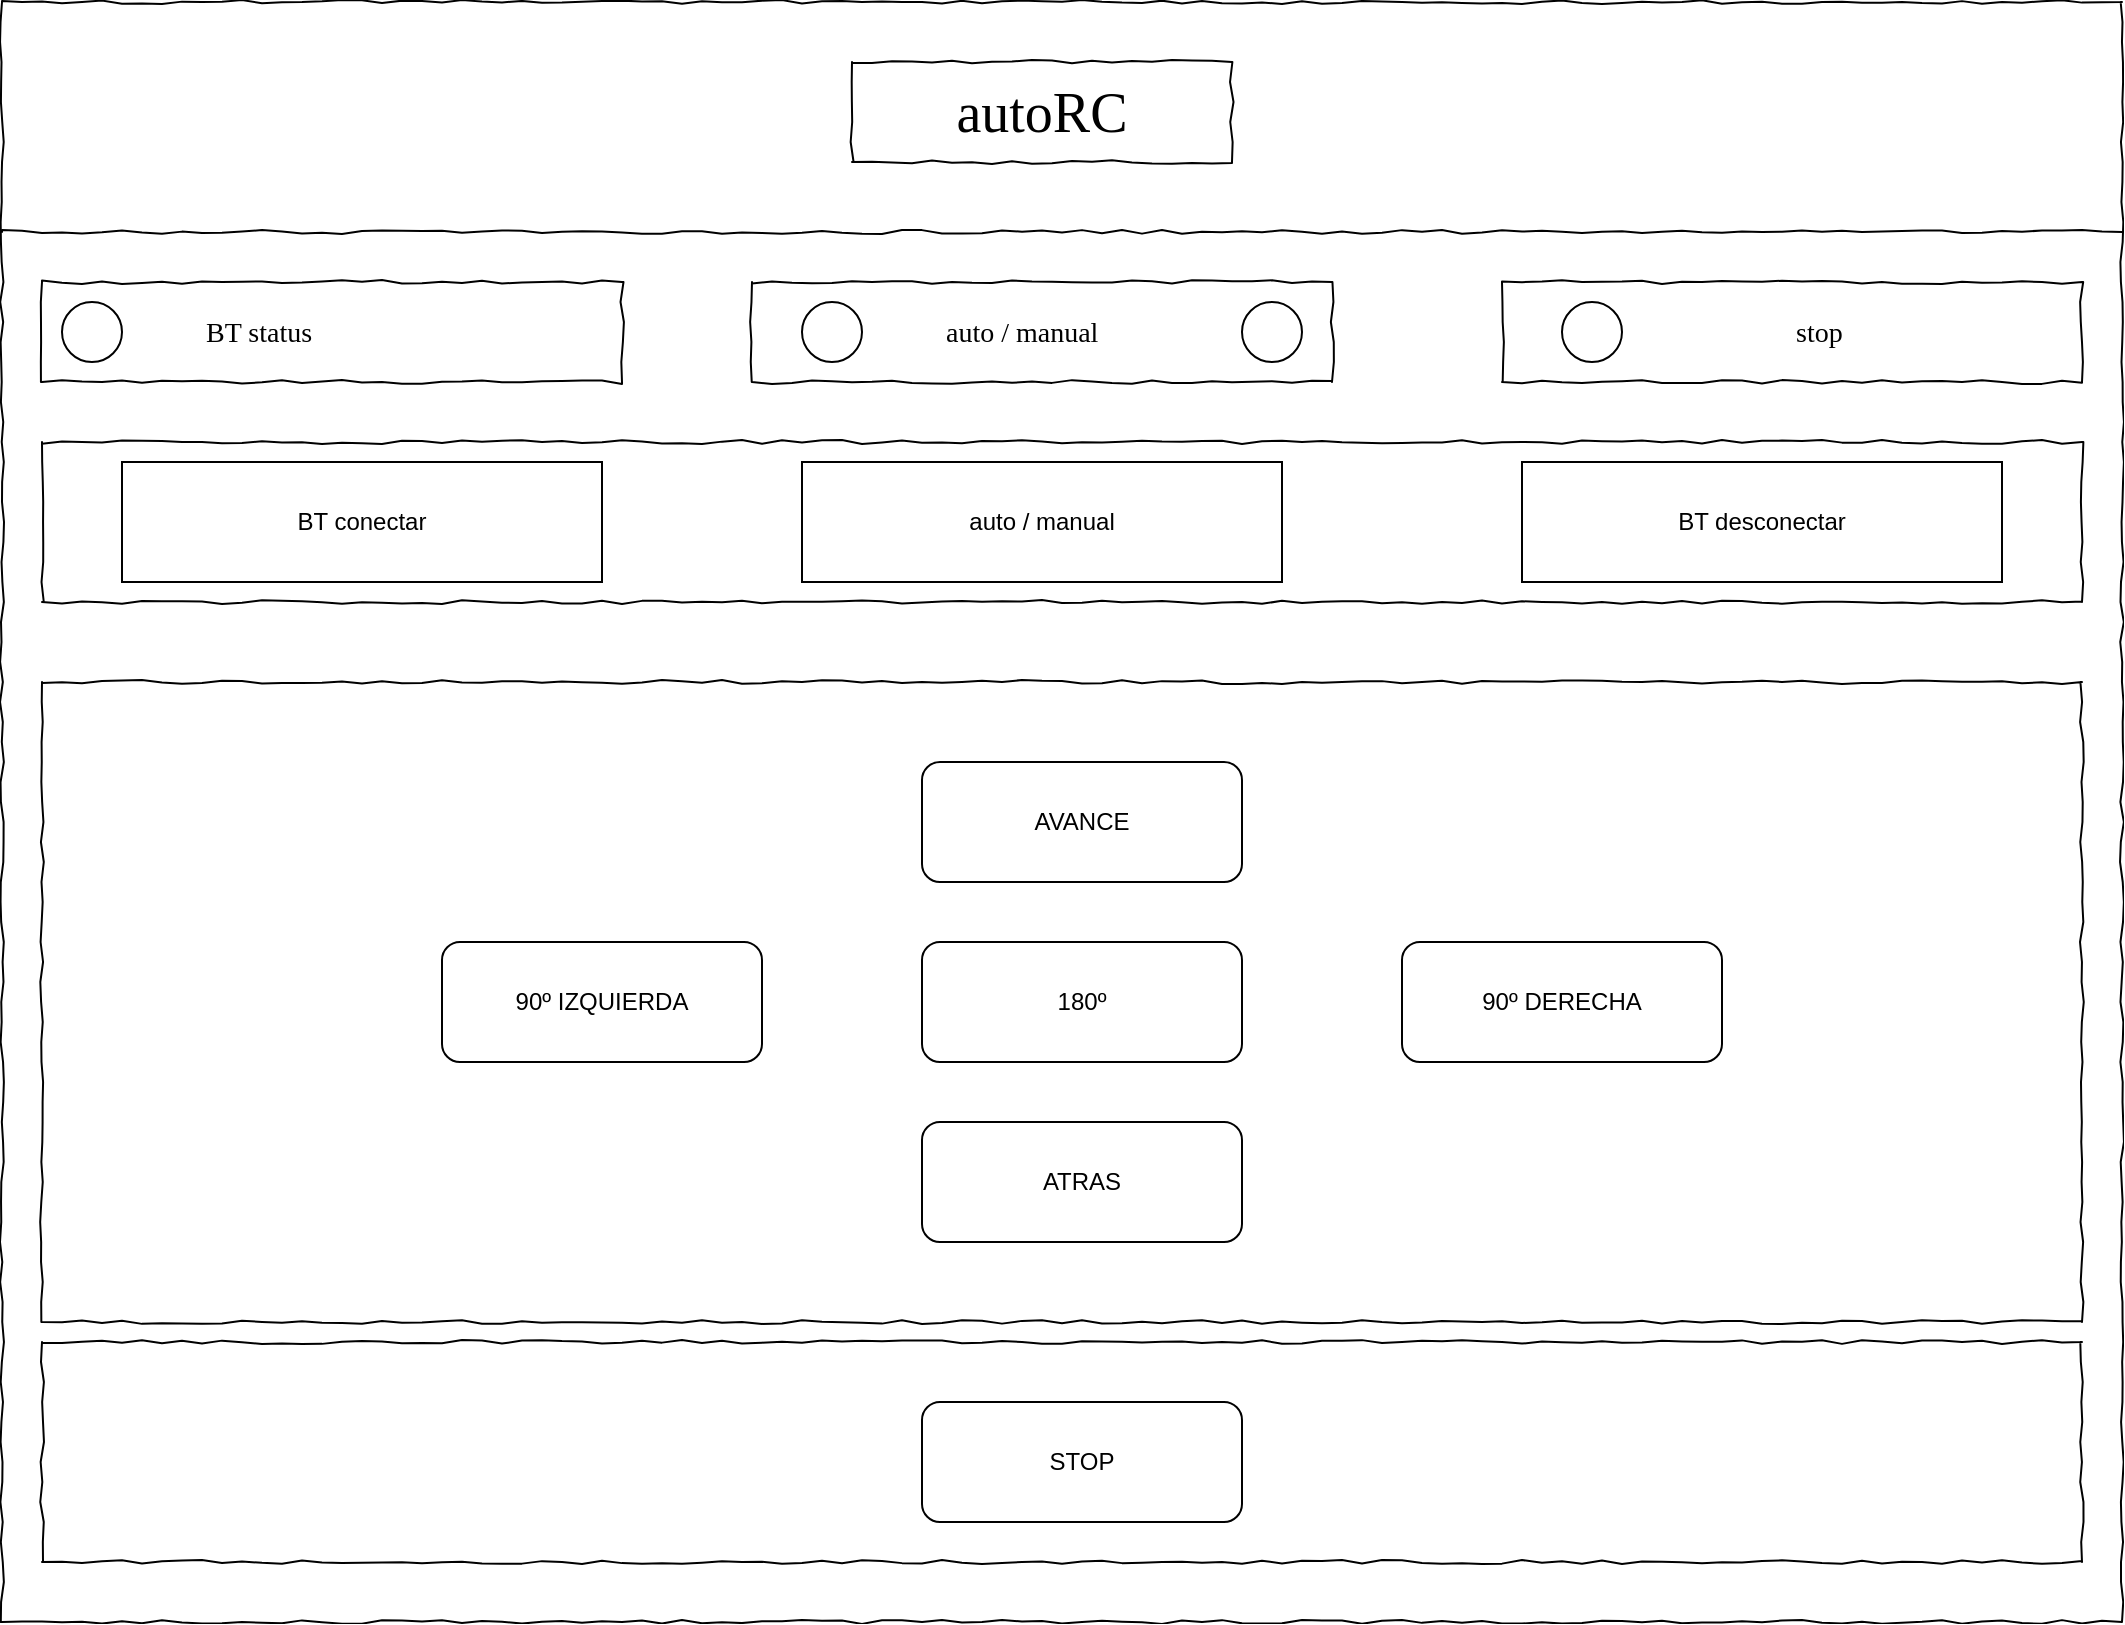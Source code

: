 <mxfile version="21.2.9" type="onedrive" pages="5">
  <diagram name="app MIT inventor" id="03018318-947c-dd8e-b7a3-06fadd420f32">
    <mxGraphModel dx="1195" dy="1287" grid="1" gridSize="10" guides="1" tooltips="1" connect="1" arrows="1" fold="1" page="1" pageScale="1" pageWidth="1100" pageHeight="850" background="#ffffff" math="0" shadow="0">
      <root>
        <mxCell id="0" />
        <mxCell id="1" parent="0" />
        <mxCell id="677b7b8949515195-1" value="" style="whiteSpace=wrap;html=1;rounded=0;shadow=0;labelBackgroundColor=none;strokeColor=#000000;strokeWidth=1;fillColor=none;fontFamily=Verdana;fontSize=12;fontColor=#000000;align=center;comic=1;" parent="1" vertex="1">
          <mxGeometry x="20" y="20" width="1060" height="810" as="geometry" />
        </mxCell>
        <mxCell id="677b7b8949515195-2" value="autoRC" style="whiteSpace=wrap;html=1;rounded=0;shadow=0;labelBackgroundColor=none;strokeWidth=1;fontFamily=Verdana;fontSize=28;align=center;comic=1;" parent="1" vertex="1">
          <mxGeometry x="445" y="50" width="190" height="50" as="geometry" />
        </mxCell>
        <mxCell id="677b7b8949515195-8" value="" style="whiteSpace=wrap;html=1;rounded=0;shadow=0;labelBackgroundColor=none;strokeWidth=1;fillColor=none;fontFamily=Verdana;fontSize=12;align=center;comic=1;" parent="1" vertex="1">
          <mxGeometry x="40" y="360" width="1020" height="320" as="geometry" />
        </mxCell>
        <mxCell id="677b7b8949515195-9" value="" style="line;strokeWidth=1;html=1;rounded=0;shadow=0;labelBackgroundColor=none;fillColor=none;fontFamily=Verdana;fontSize=14;fontColor=#000000;align=center;comic=1;" parent="1" vertex="1">
          <mxGeometry x="20" y="120" width="1060" height="30" as="geometry" />
        </mxCell>
        <mxCell id="677b7b8949515195-10" value="" style="whiteSpace=wrap;html=1;rounded=0;shadow=0;labelBackgroundColor=none;strokeWidth=1;fillColor=none;fontFamily=Verdana;fontSize=12;align=center;comic=1;" parent="1" vertex="1">
          <mxGeometry x="40" y="160" width="290" height="50" as="geometry" />
        </mxCell>
        <mxCell id="677b7b8949515195-11" value="BT status" style="text;html=1;points=[];align=left;verticalAlign=top;spacingTop=-4;fontSize=14;fontFamily=Verdana" parent="1" vertex="1">
          <mxGeometry x="120" y="175" width="60" height="20" as="geometry" />
        </mxCell>
        <mxCell id="677b7b8949515195-25" value="" style="whiteSpace=wrap;html=1;rounded=0;shadow=0;labelBackgroundColor=none;strokeWidth=1;fillColor=none;fontFamily=Verdana;fontSize=12;align=center;comic=1;" parent="1" vertex="1">
          <mxGeometry x="40" y="690" width="1020" height="110" as="geometry" />
        </mxCell>
        <mxCell id="677b7b8949515195-26" value="" style="whiteSpace=wrap;html=1;rounded=0;shadow=0;labelBackgroundColor=none;strokeWidth=1;fillColor=none;fontFamily=Verdana;fontSize=12;align=center;comic=1;" parent="1" vertex="1">
          <mxGeometry x="40" y="240" width="1020" height="80" as="geometry" />
        </mxCell>
        <mxCell id="nONuLgNguR3UyWoZqgMb-1" value="" style="ellipse;whiteSpace=wrap;html=1;" parent="1" vertex="1">
          <mxGeometry x="50" y="170" width="30" height="30" as="geometry" />
        </mxCell>
        <mxCell id="nONuLgNguR3UyWoZqgMb-4" value="" style="whiteSpace=wrap;html=1;rounded=0;shadow=0;labelBackgroundColor=none;strokeWidth=1;fillColor=none;fontFamily=Verdana;fontSize=12;align=center;comic=1;" parent="1" vertex="1">
          <mxGeometry x="395" y="160" width="290" height="50" as="geometry" />
        </mxCell>
        <mxCell id="nONuLgNguR3UyWoZqgMb-5" value="" style="whiteSpace=wrap;html=1;rounded=0;shadow=0;labelBackgroundColor=none;strokeWidth=1;fillColor=none;fontFamily=Verdana;fontSize=12;align=center;comic=1;" parent="1" vertex="1">
          <mxGeometry x="770" y="160" width="290" height="50" as="geometry" />
        </mxCell>
        <mxCell id="nONuLgNguR3UyWoZqgMb-8" value="" style="ellipse;whiteSpace=wrap;html=1;" parent="1" vertex="1">
          <mxGeometry x="420" y="170" width="30" height="30" as="geometry" />
        </mxCell>
        <mxCell id="nONuLgNguR3UyWoZqgMb-9" value="auto / manual" style="text;html=1;points=[];align=left;verticalAlign=top;spacingTop=-4;fontSize=14;fontFamily=Verdana" parent="1" vertex="1">
          <mxGeometry x="490" y="175" width="60" height="20" as="geometry" />
        </mxCell>
        <mxCell id="nONuLgNguR3UyWoZqgMb-10" value="" style="ellipse;whiteSpace=wrap;html=1;" parent="1" vertex="1">
          <mxGeometry x="800" y="170" width="30" height="30" as="geometry" />
        </mxCell>
        <mxCell id="nONuLgNguR3UyWoZqgMb-11" value="stop" style="text;html=1;points=[];align=left;verticalAlign=top;spacingTop=-4;fontSize=14;fontFamily=Verdana" parent="1" vertex="1">
          <mxGeometry x="915" y="175" width="60" height="20" as="geometry" />
        </mxCell>
        <mxCell id="nONuLgNguR3UyWoZqgMb-13" value="" style="ellipse;whiteSpace=wrap;html=1;" parent="1" vertex="1">
          <mxGeometry x="640" y="170" width="30" height="30" as="geometry" />
        </mxCell>
        <mxCell id="nONuLgNguR3UyWoZqgMb-14" value="BT conectar" style="rounded=0;whiteSpace=wrap;html=1;" parent="1" vertex="1">
          <mxGeometry x="80" y="250" width="240" height="60" as="geometry" />
        </mxCell>
        <mxCell id="nONuLgNguR3UyWoZqgMb-15" value="BT desconectar" style="rounded=0;whiteSpace=wrap;html=1;" parent="1" vertex="1">
          <mxGeometry x="780" y="250" width="240" height="60" as="geometry" />
        </mxCell>
        <mxCell id="nONuLgNguR3UyWoZqgMb-16" value="auto / manual" style="rounded=0;whiteSpace=wrap;html=1;" parent="1" vertex="1">
          <mxGeometry x="420" y="250" width="240" height="60" as="geometry" />
        </mxCell>
        <mxCell id="nONuLgNguR3UyWoZqgMb-17" value="ATRAS" style="rounded=1;whiteSpace=wrap;html=1;" parent="1" vertex="1">
          <mxGeometry x="480" y="580" width="160" height="60" as="geometry" />
        </mxCell>
        <mxCell id="nONuLgNguR3UyWoZqgMb-18" value="180º" style="rounded=1;whiteSpace=wrap;html=1;" parent="1" vertex="1">
          <mxGeometry x="480" y="490" width="160" height="60" as="geometry" />
        </mxCell>
        <mxCell id="nONuLgNguR3UyWoZqgMb-19" value="AVANCE" style="rounded=1;whiteSpace=wrap;html=1;" parent="1" vertex="1">
          <mxGeometry x="480" y="400" width="160" height="60" as="geometry" />
        </mxCell>
        <mxCell id="nONuLgNguR3UyWoZqgMb-20" value="90º DERECHA" style="rounded=1;whiteSpace=wrap;html=1;" parent="1" vertex="1">
          <mxGeometry x="720" y="490" width="160" height="60" as="geometry" />
        </mxCell>
        <mxCell id="nONuLgNguR3UyWoZqgMb-21" value="90º IZQUIERDA" style="rounded=1;whiteSpace=wrap;html=1;" parent="1" vertex="1">
          <mxGeometry x="240" y="490" width="160" height="60" as="geometry" />
        </mxCell>
        <mxCell id="nONuLgNguR3UyWoZqgMb-22" value="STOP" style="rounded=1;whiteSpace=wrap;html=1;" parent="1" vertex="1">
          <mxGeometry x="480" y="720" width="160" height="60" as="geometry" />
        </mxCell>
      </root>
    </mxGraphModel>
  </diagram>
  <diagram id="o2fhgQZXrvdLDz5ldES9" name="BT comandos">
    <mxGraphModel grid="1" page="1" gridSize="10" guides="1" tooltips="1" connect="1" arrows="1" fold="1" pageScale="1" pageWidth="827" pageHeight="1169" math="0" shadow="0">
      <root>
        <mxCell id="0" />
        <mxCell id="1" parent="0" />
        <mxCell id="GHd-rV-q-DSfv6zFYgg--1" value="Comandos serial via BT" style="swimlane;childLayout=stackLayout;resizeParent=1;resizeParentMax=0;horizontal=1;startSize=20;horizontalStack=0;" vertex="1" parent="1">
          <mxGeometry x="20" y="20" width="790" height="980" as="geometry" />
        </mxCell>
        <mxCell id="GHd-rV-q-DSfv6zFYgg--2" value="manual" style="swimlane;startSize=20;horizontal=0;" vertex="1" parent="GHd-rV-q-DSfv6zFYgg--1">
          <mxGeometry y="20" width="790" height="120" as="geometry" />
        </mxCell>
        <mxCell id="GHd-rV-q-DSfv6zFYgg--5" value="&#39;m&#39;&lt;br&gt;" style="html=1;whiteSpace=wrap;aspect=fixed;shape=isoRectangle;" vertex="1" parent="GHd-rV-q-DSfv6zFYgg--2">
          <mxGeometry x="40" y="15" width="150" height="90" as="geometry" />
        </mxCell>
        <mxCell id="GHd-rV-q-DSfv6zFYgg--31" value="stop()" style="rounded=1;whiteSpace=wrap;html=1;" vertex="1" parent="GHd-rV-q-DSfv6zFYgg--2">
          <mxGeometry x="220" y="10" width="200" height="30" as="geometry" />
        </mxCell>
        <mxCell id="GHd-rV-q-DSfv6zFYgg--32" value="modoManual()" style="rounded=1;whiteSpace=wrap;html=1;" vertex="1" parent="GHd-rV-q-DSfv6zFYgg--2">
          <mxGeometry x="220" y="45" width="200" height="35" as="geometry" />
        </mxCell>
        <mxCell id="GHd-rV-q-DSfv6zFYgg--3" value="auto" style="swimlane;startSize=20;horizontal=0;" vertex="1" parent="GHd-rV-q-DSfv6zFYgg--1">
          <mxGeometry y="140" width="790" height="120" as="geometry" />
        </mxCell>
        <mxCell id="GHd-rV-q-DSfv6zFYgg--6" value="&#39;a&#39;" style="html=1;whiteSpace=wrap;aspect=fixed;shape=isoRectangle;" vertex="1" parent="GHd-rV-q-DSfv6zFYgg--3">
          <mxGeometry x="40" y="15" width="150" height="90" as="geometry" />
        </mxCell>
        <mxCell id="7Qb3g_5TY0O9Xioq_Lvx-1" value="modoAutomatico()" style="rounded=1;whiteSpace=wrap;html=1;" vertex="1" parent="GHd-rV-q-DSfv6zFYgg--3">
          <mxGeometry x="220" y="15" width="200" height="35" as="geometry" />
        </mxCell>
        <mxCell id="GHd-rV-q-DSfv6zFYgg--4" value="stop" style="swimlane;startSize=20;horizontal=0;" vertex="1" parent="GHd-rV-q-DSfv6zFYgg--1">
          <mxGeometry y="260" width="790" height="120" as="geometry" />
        </mxCell>
        <mxCell id="GHd-rV-q-DSfv6zFYgg--7" value="&#39;s&#39;" style="html=1;whiteSpace=wrap;aspect=fixed;shape=isoRectangle;" vertex="1" parent="GHd-rV-q-DSfv6zFYgg--4">
          <mxGeometry x="40" y="15" width="150" height="90" as="geometry" />
        </mxCell>
        <mxCell id="ZnrDJZgfZLzOx_ismf1E-1" value="stop()" style="rounded=1;whiteSpace=wrap;html=1;" vertex="1" parent="GHd-rV-q-DSfv6zFYgg--4">
          <mxGeometry x="220" y="15" width="200" height="30" as="geometry" />
        </mxCell>
        <mxCell id="GHd-rV-q-DSfv6zFYgg--8" value="avance" style="swimlane;startSize=20;horizontal=0;" vertex="1" parent="GHd-rV-q-DSfv6zFYgg--1">
          <mxGeometry y="380" width="790" height="120" as="geometry" />
        </mxCell>
        <mxCell id="GHd-rV-q-DSfv6zFYgg--9" value="&#39;f&#39;" style="html=1;whiteSpace=wrap;aspect=fixed;shape=isoRectangle;" vertex="1" parent="GHd-rV-q-DSfv6zFYgg--8">
          <mxGeometry x="40" y="15" width="150" height="90" as="geometry" />
        </mxCell>
        <mxCell id="GHd-rV-q-DSfv6zFYgg--10" value="atras" style="swimlane;startSize=20;horizontal=0;" vertex="1" parent="GHd-rV-q-DSfv6zFYgg--1">
          <mxGeometry y="500" width="790" height="120" as="geometry" />
        </mxCell>
        <mxCell id="GHd-rV-q-DSfv6zFYgg--11" value="&#39;r&#39;" style="html=1;whiteSpace=wrap;aspect=fixed;shape=isoRectangle;" vertex="1" parent="GHd-rV-q-DSfv6zFYgg--10">
          <mxGeometry x="40" y="15" width="150" height="90" as="geometry" />
        </mxCell>
        <mxCell id="GHd-rV-q-DSfv6zFYgg--23" value="90º derecha" style="swimlane;startSize=20;horizontal=0;" vertex="1" parent="GHd-rV-q-DSfv6zFYgg--1">
          <mxGeometry y="620" width="790" height="120" as="geometry" />
        </mxCell>
        <mxCell id="GHd-rV-q-DSfv6zFYgg--24" value="&#39;d&#39;&lt;br&gt;" style="html=1;whiteSpace=wrap;aspect=fixed;shape=isoRectangle;" vertex="1" parent="GHd-rV-q-DSfv6zFYgg--23">
          <mxGeometry x="40" y="15" width="150" height="90" as="geometry" />
        </mxCell>
        <mxCell id="GHd-rV-q-DSfv6zFYgg--25" value="90º izquierda" style="swimlane;startSize=20;horizontal=0;" vertex="1" parent="GHd-rV-q-DSfv6zFYgg--1">
          <mxGeometry y="740" width="790" height="120" as="geometry" />
        </mxCell>
        <mxCell id="GHd-rV-q-DSfv6zFYgg--26" value="&#39;z&#39;" style="html=1;whiteSpace=wrap;aspect=fixed;shape=isoRectangle;" vertex="1" parent="GHd-rV-q-DSfv6zFYgg--25">
          <mxGeometry x="40" y="15" width="150" height="90" as="geometry" />
        </mxCell>
        <mxCell id="GHd-rV-q-DSfv6zFYgg--27" value="180º giro" style="swimlane;startSize=20;horizontal=0;" vertex="1" parent="GHd-rV-q-DSfv6zFYgg--1">
          <mxGeometry y="860" width="790" height="120" as="geometry" />
        </mxCell>
        <mxCell id="GHd-rV-q-DSfv6zFYgg--28" value="&#39;e&#39;" style="html=1;whiteSpace=wrap;aspect=fixed;shape=isoRectangle;" vertex="1" parent="GHd-rV-q-DSfv6zFYgg--27">
          <mxGeometry x="40" y="15" width="150" height="90" as="geometry" />
        </mxCell>
      </root>
    </mxGraphModel>
  </diagram>
  <diagram id="eYVh8A2XkbuG9V8aN6l5" name="funcionesBT">
    <mxGraphModel dx="939" dy="1011" grid="1" gridSize="10" guides="1" tooltips="1" connect="1" arrows="1" fold="1" page="1" pageScale="1" pageWidth="1169" pageHeight="1654" math="0" shadow="0">
      <root>
        <mxCell id="0" />
        <mxCell id="1" parent="0" />
        <mxCell id="5b3eeDE0Dv12BvTvZmoU-1" value="&lt;p style=&quot;margin:0px;margin-top:4px;text-align:center;text-decoration:underline;&quot;&gt;&lt;b&gt;interBT: btnAutoManual()&lt;/b&gt;&lt;/p&gt;&lt;hr&gt;&lt;p style=&quot;margin:0px;margin-left:8px;&quot;&gt;si&amp;nbsp; &amp;nbsp;modo() == manual&lt;/p&gt;&lt;p style=&quot;margin:0px;margin-left:8px;&quot;&gt;&lt;span style=&quot;&quot;&gt;	&lt;/span&gt;//manual&lt;br&gt;&lt;/p&gt;&lt;p style=&quot;margin:0px;margin-left:8px;&quot;&gt;&lt;span style=&quot;&quot;&gt;	&lt;/span&gt;appBT.ledManualActiva()&lt;br&gt;&lt;/p&gt;&lt;p style=&quot;margin:0px;margin-left:8px;&quot;&gt;&lt;span style=&quot;&quot;&gt;	&lt;/span&gt;appBT.ledAutoDesactiva()&lt;br&gt;&lt;/p&gt;&lt;p style=&quot;margin:0px;margin-left:8px;&quot;&gt;&lt;span style=&quot;&quot;&gt;	&lt;/span&gt;motores.paro()&lt;br&gt;&lt;/p&gt;&lt;p style=&quot;margin:0px;margin-left:8px;&quot;&gt;&lt;span style=&quot;&quot;&gt;	&lt;/span&gt;habilitar botones de dirección: avante/atras/derecha/izquierda/giro&lt;br&gt;&lt;/p&gt;&lt;p style=&quot;margin:0px;margin-left:8px;&quot;&gt;sino&lt;/p&gt;&lt;p style=&quot;margin:0px;margin-left:8px;&quot;&gt;&lt;span style=&quot;&quot;&gt;	&lt;/span&gt;//automatico&lt;br&gt;&lt;/p&gt;&lt;p style=&quot;margin:0px;margin-left:8px;&quot;&gt;&lt;span style=&quot;&quot;&gt;	&lt;/span&gt;appBT.ledManualDesactiva()&lt;br&gt;&lt;/p&gt;&lt;p style=&quot;margin:0px;margin-left:8px;&quot;&gt;&lt;span style=&quot;&quot;&gt;	&lt;/span&gt;appBT.ledAutoActiva()&lt;br&gt;&lt;/p&gt;&lt;p style=&quot;margin:0px;margin-left:8px;&quot;&gt;&lt;span style=&quot;&quot;&gt;	&lt;/span&gt;motores.paro()&lt;br&gt;&lt;/p&gt;&lt;p style=&quot;margin:0px;margin-left:8px;&quot;&gt;deshabilitar botones de dirección: avante/atras/derecha/izquierda/giro&lt;br&gt;&lt;/p&gt;" style="verticalAlign=top;align=left;overflow=fill;fontSize=12;fontFamily=Helvetica;html=1;" parent="1" vertex="1">
          <mxGeometry x="40" y="200" width="520" height="280" as="geometry" />
        </mxCell>
        <mxCell id="un5xPsIvp-NxulF0LTs7-1" value="&lt;p style=&quot;margin:0px;margin-top:4px;text-align:center;text-decoration:underline;&quot;&gt;&lt;b&gt;interBT: btnConectar()&lt;/b&gt;&lt;/p&gt;&lt;hr&gt;&lt;p style=&quot;margin:0px;margin-left:8px;&quot;&gt;conectar bluetooth&lt;br&gt;si BT link&amp;nbsp; &amp;nbsp;entonces&amp;nbsp; &amp;nbsp; appBT.ledBTActiva()&lt;/p&gt;" style="verticalAlign=top;align=left;overflow=fill;fontSize=12;fontFamily=Helvetica;html=1;" parent="1" vertex="1">
          <mxGeometry x="40" y="40" width="350" height="120" as="geometry" />
        </mxCell>
        <mxCell id="un5xPsIvp-NxulF0LTs7-2" value="&lt;p style=&quot;margin:0px;margin-top:4px;text-align:center;text-decoration:underline;&quot;&gt;&lt;b&gt;interBT: btnDesconectar()&lt;/b&gt;&lt;/p&gt;&lt;hr&gt;&lt;p style=&quot;margin:0px;margin-left:8px;&quot;&gt;desconectar bluetooth&lt;br&gt;si BT unlink&amp;nbsp; &amp;nbsp;entonces&amp;nbsp; &amp;nbsp; appBT.ledBTD&lt;span style=&quot;background-color: initial;&quot;&gt;esactiva()&lt;/span&gt;&lt;/p&gt;&lt;p style=&quot;margin:0px;margin-left:8px;&quot;&gt;&lt;br&gt;&lt;/p&gt;" style="verticalAlign=top;align=left;overflow=fill;fontSize=12;fontFamily=Helvetica;html=1;" parent="1" vertex="1">
          <mxGeometry x="40" y="520" width="350" height="120" as="geometry" />
        </mxCell>
        <mxCell id="iHXb3EhCGXpbu2rj7kg8-1" value="&lt;p style=&quot;margin:0px;margin-top:4px;text-align:center;text-decoration:underline;&quot;&gt;&lt;b&gt;interBT: btnStop()&lt;/b&gt;&lt;/p&gt;&lt;hr&gt;&lt;p style=&quot;margin:0px;margin-left:8px;&quot;&gt;&lt;span style=&quot;text-align: center;&quot;&gt;appBT.ledStopActiva()&lt;/span&gt;&lt;/p&gt;&lt;p style=&quot;margin:0px;margin-left:8px;&quot;&gt;&lt;span style=&quot;text-align: center;&quot;&gt;motores.paro()&lt;/span&gt;&lt;/p&gt;&lt;p style=&quot;margin:0px;margin-left:8px;&quot;&gt;&lt;br&gt;&lt;/p&gt;" style="verticalAlign=top;align=left;overflow=fill;fontSize=12;fontFamily=Helvetica;html=1;" parent="1" vertex="1">
          <mxGeometry x="640" y="40" width="350" height="120" as="geometry" />
        </mxCell>
        <mxCell id="iHXb3EhCGXpbu2rj7kg8-2" value="&lt;p style=&quot;margin:0px;margin-top:4px;text-align:center;text-decoration:underline;&quot;&gt;&lt;b&gt;interBT: btnAvance()&lt;/b&gt;&lt;/p&gt;&lt;hr&gt;&lt;p style=&quot;margin: 0px 0px 0px 8px;&quot;&gt;&lt;span style=&quot;text-align: center;&quot;&gt;appBT.ledStopDesactiva()&lt;/span&gt;&lt;/p&gt;&lt;p style=&quot;margin: 0px 0px 0px 8px;&quot;&gt;&lt;span style=&quot;text-align: center;&quot;&gt;motores.izqdaAvante()&lt;/span&gt;&lt;/p&gt;&lt;p style=&quot;margin: 0px 0px 0px 8px;&quot;&gt;&lt;span style=&quot;text-align: center;&quot;&gt;motores.drchaAvante()&lt;/span&gt;&lt;/p&gt;&lt;p style=&quot;margin:0px;margin-left:8px;&quot;&gt;&lt;br&gt;&lt;/p&gt;" style="verticalAlign=top;align=left;overflow=fill;fontSize=12;fontFamily=Helvetica;html=1;" parent="1" vertex="1">
          <mxGeometry x="640" y="200" width="350" height="120" as="geometry" />
        </mxCell>
        <mxCell id="iHXb3EhCGXpbu2rj7kg8-3" value="&lt;p style=&quot;margin:0px;margin-top:4px;text-align:center;text-decoration:underline;&quot;&gt;&lt;b&gt;interBT: btnAtras()&lt;/b&gt;&lt;/p&gt;&lt;hr&gt;&lt;p style=&quot;margin: 0px 0px 0px 8px;&quot;&gt;&lt;span style=&quot;text-align: center;&quot;&gt;appBT.ledStopDesactiva()&lt;/span&gt;&lt;/p&gt;&lt;p style=&quot;margin: 0px 0px 0px 8px;&quot;&gt;&lt;span style=&quot;text-align: center;&quot;&gt;motores.izqdaAtras()&lt;/span&gt;&lt;/p&gt;&lt;p style=&quot;margin: 0px 0px 0px 8px;&quot;&gt;&lt;span style=&quot;text-align: center;&quot;&gt;motores.drchaAtras()&lt;/span&gt;&lt;/p&gt;" style="verticalAlign=top;align=left;overflow=fill;fontSize=12;fontFamily=Helvetica;html=1;" parent="1" vertex="1">
          <mxGeometry x="640" y="360" width="350" height="120" as="geometry" />
        </mxCell>
        <mxCell id="iHXb3EhCGXpbu2rj7kg8-4" value="&lt;p style=&quot;margin:0px;margin-top:4px;text-align:center;text-decoration:underline;&quot;&gt;&lt;b&gt;interBT: btnDerecha()&lt;/b&gt;&lt;/p&gt;&lt;hr&gt;&lt;p style=&quot;margin: 0px 0px 0px 8px;&quot;&gt;&lt;span style=&quot;text-align: center;&quot;&gt;appBT.ledStopDesactiva()&lt;/span&gt;&lt;/p&gt;&lt;p style=&quot;margin: 0px 0px 0px 8px;&quot;&gt;&lt;span style=&quot;text-align: center; background-color: initial;&quot;&gt;motores.drchaGiro()&lt;/span&gt;&lt;br&gt;&lt;/p&gt;&lt;p style=&quot;margin:0px;margin-left:8px;&quot;&gt;&lt;br&gt;&lt;/p&gt;" style="verticalAlign=top;align=left;overflow=fill;fontSize=12;fontFamily=Helvetica;html=1;" parent="1" vertex="1">
          <mxGeometry x="640" y="520" width="350" height="120" as="geometry" />
        </mxCell>
        <mxCell id="iHXb3EhCGXpbu2rj7kg8-5" value="&lt;p style=&quot;margin:0px;margin-top:4px;text-align:center;text-decoration:underline;&quot;&gt;&lt;b&gt;interBT: btnIzquierda()&lt;/b&gt;&lt;/p&gt;&lt;hr&gt;&lt;p style=&quot;margin: 0px 0px 0px 8px;&quot;&gt;&lt;span style=&quot;text-align: center;&quot;&gt;appBT.ledStopDesactiva()&lt;/span&gt;&lt;/p&gt;&lt;p style=&quot;margin: 0px 0px 0px 8px;&quot;&gt;&lt;span style=&quot;text-align: center;&quot;&gt;motores.izqdaGiro&lt;/span&gt;&lt;span style=&quot;text-align: center; background-color: initial;&quot;&gt;()&lt;/span&gt;&lt;/p&gt;&lt;p style=&quot;margin:0px;margin-left:8px;&quot;&gt;&lt;br&gt;&lt;/p&gt;" style="verticalAlign=top;align=left;overflow=fill;fontSize=12;fontFamily=Helvetica;html=1;" parent="1" vertex="1">
          <mxGeometry x="640" y="680" width="350" height="120" as="geometry" />
        </mxCell>
        <mxCell id="iHXb3EhCGXpbu2rj7kg8-6" value="&lt;p style=&quot;margin:0px;margin-top:4px;text-align:center;text-decoration:underline;&quot;&gt;&lt;b&gt;interBT: btnGiro()&lt;/b&gt;&lt;/p&gt;&lt;hr&gt;&lt;p style=&quot;margin: 0px 0px 0px 8px;&quot;&gt;&lt;span style=&quot;text-align: center;&quot;&gt;appBT.ledStopDesactiva()&lt;/span&gt;&lt;/p&gt;&lt;p style=&quot;margin: 0px 0px 0px 8px;&quot;&gt;&lt;span style=&quot;text-align: center;&quot;&gt;motores.Giro180&lt;/span&gt;&lt;span style=&quot;text-align: center; background-color: initial;&quot;&gt;()&lt;/span&gt;&lt;/p&gt;&lt;p style=&quot;margin:0px;margin-left:8px;&quot;&gt;&lt;br&gt;&lt;/p&gt;" style="verticalAlign=top;align=left;overflow=fill;fontSize=12;fontFamily=Helvetica;html=1;" parent="1" vertex="1">
          <mxGeometry x="640" y="840" width="350" height="120" as="geometry" />
        </mxCell>
      </root>
    </mxGraphModel>
  </diagram>
  <diagram id="-nm5sUQkgCFffPZrMbIn" name="datos">
    <mxGraphModel grid="1" page="1" gridSize="10" guides="1" tooltips="1" connect="1" arrows="1" fold="1" pageScale="1" pageWidth="1169" pageHeight="1654" math="0" shadow="0">
      <root>
        <mxCell id="0" />
        <mxCell id="1" parent="0" />
        <mxCell id="K3E-DG9L4bjzytj_CUjj-1" value="&lt;p style=&quot;margin:0px;margin-top:4px;text-align:center;&quot;&gt;&lt;i&gt;&amp;lt;&amp;lt;Interface&amp;gt;&amp;gt;&lt;/i&gt;&lt;br&gt;&lt;b&gt;appBT&lt;/b&gt;&lt;/p&gt;&lt;hr size=&quot;1&quot;&gt;&lt;p style=&quot;margin:0px;margin-left:4px;&quot;&gt;+ ledStop: bool&lt;/p&gt;&lt;p style=&quot;margin:0px;margin-left:4px;&quot;&gt;+ ledModo: bool - 0=manual,&amp;nbsp; 1=automatico&lt;/p&gt;&lt;p style=&quot;margin:0px;margin-left:4px;&quot;&gt;+ ledBT: bool&lt;/p&gt;&lt;p style=&quot;margin:0px;margin-left:4px;&quot;&gt;+ comando: char&lt;/p&gt;&lt;hr size=&quot;1&quot;&gt;&lt;p style=&quot;margin:0px;margin-left:4px;&quot;&gt;&lt;span style=&quot;background-color: initial;&quot;&gt;//Funciones sobre leds de estado&lt;/span&gt;&lt;br&gt;&lt;/p&gt;&lt;p style=&quot;margin:0px;margin-left:4px;&quot;&gt;ledStopActiva()&lt;span style=&quot;&quot;&gt;	&lt;span style=&quot;&quot;&gt;	&lt;/span&gt;&lt;span style=&quot;&quot;&gt;	&lt;/span&gt;&lt;/span&gt;- enciende ledStop&lt;br&gt;ledStopDesactiva()&lt;span style=&quot;&quot;&gt;	&lt;/span&gt;&lt;span style=&quot;&quot;&gt;	&lt;/span&gt;- apaga ledStop&lt;/p&gt;&lt;p style=&quot;margin:0px;margin-left:4px;&quot;&gt;&lt;br&gt;&lt;/p&gt;&lt;p style=&quot;margin:0px;margin-left:4px;&quot;&gt;ledManualActiva()&lt;span style=&quot;&quot;&gt;	&lt;/span&gt;&lt;span style=&quot;&quot;&gt;	&lt;/span&gt;- enciende ledManual&lt;/p&gt;&lt;p style=&quot;margin:0px;margin-left:4px;&quot;&gt;ledManualDesactiva()&lt;span style=&quot;&quot;&gt;	&lt;/span&gt;- apaga ledManual&lt;/p&gt;&lt;p style=&quot;margin:0px;margin-left:4px;&quot;&gt;&lt;br&gt;&lt;/p&gt;&lt;p style=&quot;margin:0px;margin-left:4px;&quot;&gt;ledAutoActiva()&lt;span style=&quot;&quot;&gt;	&lt;/span&gt;&lt;span style=&quot;&quot;&gt;	&lt;/span&gt;- enciende ledAuto&lt;/p&gt;&lt;p style=&quot;margin:0px;margin-left:4px;&quot;&gt;ledAutoDesactiva()&lt;span style=&quot;&quot;&gt;	&lt;/span&gt;&lt;span style=&quot;&quot;&gt;	&lt;/span&gt;- apaga ledAuto&lt;/p&gt;&lt;p style=&quot;margin:0px;margin-left:4px;&quot;&gt;&lt;br&gt;&lt;/p&gt;&lt;p style=&quot;margin: 0px 0px 0px 4px;&quot;&gt;ledBTActiva()&lt;span style=&quot;&quot;&gt;	&lt;/span&gt;&lt;span style=&quot;&quot;&gt;	&lt;/span&gt;- enciende ledAuto&lt;/p&gt;&lt;p style=&quot;margin: 0px 0px 0px 4px;&quot;&gt;ledBTDesactiva()&lt;span style=&quot;&quot;&gt;	&lt;/span&gt;&lt;span style=&quot;&quot;&gt;	&lt;/span&gt;- apaga ledAuto&lt;/p&gt;&lt;p style=&quot;margin: 0px 0px 0px 4px;&quot;&gt;&lt;br&gt;&lt;/p&gt;&lt;p style=&quot;margin: 0px 0px 0px 4px;&quot;&gt;//Funciones sobre modo auto/manual&lt;/p&gt;&lt;p style=&quot;margin: 0px 0px 0px 4px;&quot;&gt;modoManual() - modo manual + led en manual&lt;/p&gt;&lt;p style=&quot;margin: 0px 0px 0px 4px;&quot;&gt;modoAutomatico() - modo automatico + led en automatico&lt;/p&gt;&lt;p style=&quot;margin: 0px 0px 0px 4px;&quot;&gt;modo() - devuelve el modo actual&lt;/p&gt;&lt;p style=&quot;margin: 0px 0px 0px 4px;&quot;&gt;&lt;br&gt;&lt;/p&gt;&lt;p style=&quot;margin: 0px 0px 0px 4px;&quot;&gt;//Funciones relativos a botones pulsados&lt;/p&gt;&lt;p style=&quot;margin: 0px 0px 0px 4px;&quot;&gt;btnAvance()&lt;/p&gt;&lt;p style=&quot;margin: 0px 0px 0px 4px;&quot;&gt;btnAtras()&lt;/p&gt;&lt;p style=&quot;margin: 0px 0px 0px 4px;&quot;&gt;btnIzquierda()&lt;/p&gt;&lt;p style=&quot;margin: 0px 0px 0px 4px;&quot;&gt;btnDerecha()&lt;/p&gt;&lt;p style=&quot;margin: 0px 0px 0px 4px;&quot;&gt;btnGiro()&lt;/p&gt;&lt;p style=&quot;margin: 0px 0px 0px 4px;&quot;&gt;btnStop()&lt;/p&gt;&lt;p style=&quot;margin: 0px 0px 0px 4px;&quot;&gt;&lt;br&gt;&lt;/p&gt;" style="verticalAlign=top;align=left;overflow=fill;fontSize=12;fontFamily=Helvetica;html=1;" vertex="1" parent="1">
          <mxGeometry x="40" y="40" width="420" height="520" as="geometry" />
        </mxCell>
        <mxCell id="J9JbAJnPKWtATU5LHtQk-1" value="&lt;p style=&quot;margin:0px;margin-top:4px;text-align:center;&quot;&gt;&lt;i&gt;&amp;lt;&amp;lt;Interface&amp;gt;&amp;gt;&lt;/i&gt;&lt;br&gt;&lt;b&gt;motores&lt;/b&gt;&lt;/p&gt;&lt;hr size=&quot;1&quot;&gt;&lt;p style=&quot;margin:0px;margin-left:4px;&quot;&gt;+ izqdaVel: int(-255..0..255)&lt;span style=&quot;&quot;&gt;	&lt;/span&gt;- positivo/avante, negativo/atras, 0 stop&lt;br&gt;+ drchaVel: int&lt;/p&gt;&lt;hr size=&quot;1&quot;&gt;&lt;p style=&quot;margin:0px;margin-left:4px;&quot;&gt;paro() - detiene ambos motores, izqdaParo() + drchaParo()&lt;/p&gt;&lt;p style=&quot;margin:0px;margin-left:4px;&quot;&gt;&lt;br&gt;&lt;/p&gt;&lt;p style=&quot;margin:0px;margin-left:4px;&quot;&gt;izqdaParo() - para el motor, izqdaVel = 0&lt;br&gt;izqdaAvante(int) - motor avante con la velocidad por parametro&lt;/p&gt;&lt;p style=&quot;margin:0px;margin-left:4px;&quot;&gt;izqdaAtras(int) - motor atras con la velocidad por parametro&lt;/p&gt;&lt;p style=&quot;margin:0px;margin-left:4px;&quot;&gt;izqdaVelocidad(): int - devuelve velocidad actual&lt;/p&gt;&lt;p style=&quot;margin:0px;margin-left:4px;&quot;&gt;izqdaVelocidad(int) - set velocidad&lt;/p&gt;&lt;p style=&quot;margin:0px;margin-left:4px;&quot;&gt;izqdaGiro() - giro 90º a la izquierda&lt;/p&gt;&lt;p style=&quot;margin:0px;margin-left:4px;&quot;&gt;&lt;br&gt;&lt;/p&gt;&lt;p style=&quot;margin:0px;margin-left:4px;&quot;&gt;drchaParo()&lt;/p&gt;&lt;p style=&quot;margin:0px;margin-left:4px;&quot;&gt;drchaAvante(int)&lt;/p&gt;&lt;p style=&quot;margin:0px;margin-left:4px;&quot;&gt;drchaAtras(int)&lt;/p&gt;&lt;p style=&quot;margin:0px;margin-left:4px;&quot;&gt;drchaVelocidad(): int&lt;/p&gt;&lt;p style=&quot;margin:0px;margin-left:4px;&quot;&gt;drchaVelocidad(int)&lt;/p&gt;&lt;p style=&quot;margin:0px;margin-left:4px;&quot;&gt;drchaGiro&lt;/p&gt;&lt;p style=&quot;margin:0px;margin-left:4px;&quot;&gt;&lt;br&gt;&lt;/p&gt;&lt;p style=&quot;margin:0px;margin-left:4px;&quot;&gt;giro180 - giro de 180º pivotando&lt;/p&gt;" style="verticalAlign=top;align=left;overflow=fill;fontSize=12;fontFamily=Helvetica;html=1;" vertex="1" parent="1">
          <mxGeometry x="640" y="40" width="620" height="350" as="geometry" />
        </mxCell>
      </root>
    </mxGraphModel>
  </diagram>
  <diagram id="M32L8XIiYZ8MUao1Dqg0" name="maqEstados">
    <mxGraphModel grid="1" page="1" gridSize="10" guides="1" tooltips="1" connect="1" arrows="1" fold="1" pageScale="1" pageWidth="827" pageHeight="1169" math="0" shadow="0">
      <root>
        <mxCell id="0" />
        <mxCell id="1" parent="0" />
        <mxCell id="jU4yA1d82euFjUMe6Wu8-8" value="" style="edgeStyle=orthogonalEdgeStyle;rounded=0;orthogonalLoop=1;jettySize=auto;html=1;fontColor=#000000;labelBackgroundColor=none;" edge="1" parent="1" source="jU4yA1d82euFjUMe6Wu8-1" target="jU4yA1d82euFjUMe6Wu8-6">
          <mxGeometry relative="1" as="geometry" />
        </mxCell>
        <mxCell id="jU4yA1d82euFjUMe6Wu8-1" value="0" style="strokeWidth=2;html=1;shape=mxgraph.flowchart.start_2;whiteSpace=wrap;labelBackgroundColor=none;fontColor=#000000;" vertex="1" parent="1">
          <mxGeometry x="240" y="80" width="100" height="100" as="geometry" />
        </mxCell>
        <mxCell id="jU4yA1d82euFjUMe6Wu8-4" style="edgeStyle=orthogonalEdgeStyle;rounded=0;orthogonalLoop=1;jettySize=auto;html=1;entryX=0;entryY=0.5;entryDx=0;entryDy=0;entryPerimeter=0;fontColor=#000000;exitX=0;exitY=0.5;exitDx=0;exitDy=0;exitPerimeter=0;labelBackgroundColor=none;startArrow=none;" edge="1" parent="1" source="jU4yA1d82euFjUMe6Wu8-5" target="jU4yA1d82euFjUMe6Wu8-1">
          <mxGeometry relative="1" as="geometry">
            <Array as="points">
              <mxPoint x="180" y="130" />
            </Array>
          </mxGeometry>
        </mxCell>
        <mxCell id="jU4yA1d82euFjUMe6Wu8-11" style="edgeStyle=orthogonalEdgeStyle;rounded=0;orthogonalLoop=1;jettySize=auto;html=1;entryX=0.5;entryY=0;entryDx=0;entryDy=0;entryPerimeter=0;fontColor=#000000;labelBackgroundColor=none;startArrow=none;exitX=0.5;exitY=1;exitDx=0;exitDy=0;exitPerimeter=0;" edge="1" parent="1" source="jU4yA1d82euFjUMe6Wu8-2" target="jU4yA1d82euFjUMe6Wu8-10">
          <mxGeometry relative="1" as="geometry" />
        </mxCell>
        <mxCell id="jU4yA1d82euFjUMe6Wu8-2" value="&lt;div style=&quot;font-family: Consolas, &amp;quot;Courier New&amp;quot;, monospace; font-size: 11px; line-height: 15px;&quot;&gt;&lt;span style=&quot;&quot;&gt;tiempoActual&lt;/span&gt;&amp;nbsp; &amp;nbsp; &amp;gt; TIEMPO_PERIODO&lt;/div&gt;" style="strokeWidth=2;html=1;shape=mxgraph.flowchart.decision;whiteSpace=wrap;labelBackgroundColor=none;fontColor=#000000;" vertex="1" parent="1">
          <mxGeometry x="200" y="200" width="180" height="100" as="geometry" />
        </mxCell>
        <mxCell id="jU4yA1d82euFjUMe6Wu8-13" style="edgeStyle=orthogonalEdgeStyle;rounded=0;orthogonalLoop=1;jettySize=auto;html=1;exitX=0.5;exitY=1;exitDx=0;exitDy=0;labelBackgroundColor=none;fontColor=#000000;entryX=1;entryY=0.5;entryDx=0;entryDy=0;entryPerimeter=0;" edge="1" parent="1" source="jU4yA1d82euFjUMe6Wu8-6" target="jU4yA1d82euFjUMe6Wu8-2">
          <mxGeometry relative="1" as="geometry">
            <mxPoint x="585" y="260" as="targetPoint" />
          </mxGeometry>
        </mxCell>
        <mxCell id="jU4yA1d82euFjUMe6Wu8-6" value="&lt;br&gt;&lt;div style=&quot;font-family: Consolas, &amp;quot;Courier New&amp;quot;, monospace; font-weight: normal; font-size: 11px; line-height: 15px;&quot;&gt;&lt;div&gt;&lt;span style=&quot;&quot;&gt;tiempoActual&lt;/span&gt;&lt;span style=&quot;&quot;&gt; = &lt;/span&gt;&lt;span style=&quot;&quot;&gt;millis&lt;/span&gt;&lt;span style=&quot;&quot;&gt;();&lt;/span&gt;&lt;/div&gt;&lt;/div&gt;&lt;br&gt;&lt;div style=&quot;font-family: Consolas, &amp;quot;Courier New&amp;quot;, monospace; font-size: 11px; line-height: 15px;&quot;&gt;&lt;span style=&quot;&quot;&gt;comando&lt;/span&gt; = &lt;span style=&quot;&quot;&gt;remotoLeer&lt;/span&gt;();&lt;/div&gt;" style="rounded=1;whiteSpace=wrap;html=1;absoluteArcSize=1;arcSize=14;strokeWidth=2;labelBackgroundColor=none;fontColor=#000000;" vertex="1" parent="1">
          <mxGeometry x="430" y="80" width="330" height="100" as="geometry" />
        </mxCell>
        <mxCell id="jU4yA1d82euFjUMe6Wu8-15" value="" style="edgeStyle=orthogonalEdgeStyle;rounded=0;orthogonalLoop=1;jettySize=auto;html=1;" edge="1" parent="1" source="jU4yA1d82euFjUMe6Wu8-10" target="jU4yA1d82euFjUMe6Wu8-14">
          <mxGeometry relative="1" as="geometry" />
        </mxCell>
        <mxCell id="jU4yA1d82euFjUMe6Wu8-10" value="1" style="strokeWidth=2;html=1;shape=mxgraph.flowchart.start_2;whiteSpace=wrap;labelBackgroundColor=none;fontColor=#000000;" vertex="1" parent="1">
          <mxGeometry x="240" y="350" width="100" height="100" as="geometry" />
        </mxCell>
        <mxCell id="jU4yA1d82euFjUMe6Wu8-17" style="edgeStyle=orthogonalEdgeStyle;rounded=0;orthogonalLoop=1;jettySize=auto;html=1;entryX=1;entryY=0.5;entryDx=0;entryDy=0;entryPerimeter=0;" edge="1" parent="1" source="jU4yA1d82euFjUMe6Wu8-14" target="jU4yA1d82euFjUMe6Wu8-16">
          <mxGeometry relative="1" as="geometry">
            <mxPoint x="600" y="560" as="targetPoint" />
            <Array as="points">
              <mxPoint x="600" y="550" />
            </Array>
          </mxGeometry>
        </mxCell>
        <mxCell id="jU4yA1d82euFjUMe6Wu8-14" value="distanciaUpdate()&amp;nbsp; &amp;nbsp;- solo frontal&amp;nbsp; (0º)" style="rounded=1;whiteSpace=wrap;html=1;absoluteArcSize=1;arcSize=14;strokeWidth=2;" vertex="1" parent="1">
          <mxGeometry x="440" y="350" width="320" height="100" as="geometry" />
        </mxCell>
        <mxCell id="_KjcAtTbxYx-tXgQkTGz-2" value="" style="edgeStyle=orthogonalEdgeStyle;rounded=0;orthogonalLoop=1;jettySize=auto;html=1;" edge="1" parent="1" source="jU4yA1d82euFjUMe6Wu8-16" target="_KjcAtTbxYx-tXgQkTGz-1">
          <mxGeometry relative="1" as="geometry" />
        </mxCell>
        <mxCell id="jU4yA1d82euFjUMe6Wu8-16" value="2" style="strokeWidth=2;html=1;shape=mxgraph.flowchart.start_2;whiteSpace=wrap;" vertex="1" parent="1">
          <mxGeometry x="240" y="500" width="100" height="100" as="geometry" />
        </mxCell>
        <mxCell id="_KjcAtTbxYx-tXgQkTGz-3" style="edgeStyle=orthogonalEdgeStyle;rounded=0;orthogonalLoop=1;jettySize=auto;html=1;entryX=0;entryY=0.5;entryDx=0;entryDy=0;entryPerimeter=0;startArrow=none;" edge="1" parent="1" source="_KjcAtTbxYx-tXgQkTGz-4" target="_KjcAtTbxYx-tXgQkTGz-8">
          <mxGeometry relative="1" as="geometry">
            <mxPoint x="440" y="680" as="targetPoint" />
          </mxGeometry>
        </mxCell>
        <mxCell id="_KjcAtTbxYx-tXgQkTGz-6" style="edgeStyle=orthogonalEdgeStyle;rounded=0;orthogonalLoop=1;jettySize=auto;html=1;entryX=0.5;entryY=0;entryDx=0;entryDy=0;entryPerimeter=0;exitX=0.5;exitY=1;exitDx=0;exitDy=0;startArrow=none;" edge="1" parent="1" source="_KjcAtTbxYx-tXgQkTGz-7" target="_KjcAtTbxYx-tXgQkTGz-10">
          <mxGeometry relative="1" as="geometry">
            <mxPoint x="295" y="780" as="targetPoint" />
            <Array as="points">
              <mxPoint x="120" y="810" />
              <mxPoint x="290" y="810" />
            </Array>
          </mxGeometry>
        </mxCell>
        <mxCell id="_KjcAtTbxYx-tXgQkTGz-1" value="&#xa;&lt;div style=&quot;color: rgb(212, 212, 212); background-color: rgb(30, 30, 30); font-family: Consolas, &amp;quot;Courier New&amp;quot;, monospace; font-weight: normal; font-size: 11px; line-height: 15px;&quot;&gt;&lt;div&gt;&lt;span style=&quot;color: #9cdcfe;&quot;&gt;distValores&lt;/span&gt;&lt;span style=&quot;color: #d4d4d4;&quot;&gt;[&lt;/span&gt;&lt;span style=&quot;color: #b5cea8;&quot;&gt;2&lt;/span&gt;&lt;span style=&quot;color: #d4d4d4;&quot;&gt;]&lt;/span&gt;&lt;/div&gt;&lt;/div&gt;&#xa;&#xa;" style="rhombus;whiteSpace=wrap;html=1;strokeWidth=2;" vertex="1" parent="1">
          <mxGeometry x="35" y="640" width="170" height="80" as="geometry" />
        </mxCell>
        <mxCell id="_KjcAtTbxYx-tXgQkTGz-17" value="" style="edgeStyle=orthogonalEdgeStyle;rounded=0;orthogonalLoop=1;jettySize=auto;html=1;" edge="1" parent="1" source="_KjcAtTbxYx-tXgQkTGz-8" target="_KjcAtTbxYx-tXgQkTGz-11">
          <mxGeometry relative="1" as="geometry" />
        </mxCell>
        <mxCell id="_KjcAtTbxYx-tXgQkTGz-8" value="3" style="strokeWidth=2;html=1;shape=mxgraph.flowchart.start_2;whiteSpace=wrap;" vertex="1" parent="1">
          <mxGeometry x="340" y="630" width="100" height="100" as="geometry" />
        </mxCell>
        <mxCell id="_KjcAtTbxYx-tXgQkTGz-20" value="" style="edgeStyle=orthogonalEdgeStyle;rounded=0;orthogonalLoop=1;jettySize=auto;html=1;" edge="1" parent="1" source="_KjcAtTbxYx-tXgQkTGz-10" target="_KjcAtTbxYx-tXgQkTGz-19">
          <mxGeometry relative="1" as="geometry" />
        </mxCell>
        <mxCell id="_KjcAtTbxYx-tXgQkTGz-10" value="4" style="strokeWidth=2;html=1;shape=mxgraph.flowchart.start_2;whiteSpace=wrap;" vertex="1" parent="1">
          <mxGeometry x="240" y="840" width="100" height="100" as="geometry" />
        </mxCell>
        <mxCell id="_KjcAtTbxYx-tXgQkTGz-18" style="edgeStyle=orthogonalEdgeStyle;rounded=0;orthogonalLoop=1;jettySize=auto;html=1;entryX=0.5;entryY=0;entryDx=0;entryDy=0;entryPerimeter=0;" edge="1" parent="1" source="_KjcAtTbxYx-tXgQkTGz-11" target="jU4yA1d82euFjUMe6Wu8-1">
          <mxGeometry relative="1" as="geometry">
            <mxPoint x="280" y="20" as="targetPoint" />
            <Array as="points">
              <mxPoint x="870" y="680" />
              <mxPoint x="870" y="30" />
              <mxPoint x="290" y="30" />
            </Array>
          </mxGeometry>
        </mxCell>
        <mxCell id="_KjcAtTbxYx-tXgQkTGz-11" value="motorSerial() - info velocidad&lt;br&gt;motorUpdate() - actualiza velocidad motores" style="rounded=1;whiteSpace=wrap;html=1;absoluteArcSize=1;arcSize=14;strokeWidth=2;" vertex="1" parent="1">
          <mxGeometry x="520" y="630" width="270" height="100" as="geometry" />
        </mxCell>
        <mxCell id="_KjcAtTbxYx-tXgQkTGz-4" value="VELOCIDAD" style="text;html=1;strokeColor=none;fillColor=none;align=center;verticalAlign=middle;whiteSpace=wrap;rounded=0;labelBackgroundColor=none;fontColor=#000000;" vertex="1" parent="1">
          <mxGeometry x="230" y="665" width="60" height="30" as="geometry" />
        </mxCell>
        <mxCell id="_KjcAtTbxYx-tXgQkTGz-12" value="" style="edgeStyle=orthogonalEdgeStyle;rounded=0;orthogonalLoop=1;jettySize=auto;html=1;entryX=0;entryY=0.5;entryDx=0;entryDy=0;entryPerimeter=0;endArrow=none;" edge="1" parent="1" source="_KjcAtTbxYx-tXgQkTGz-1" target="_KjcAtTbxYx-tXgQkTGz-4">
          <mxGeometry relative="1" as="geometry">
            <mxPoint x="320" y="680" as="targetPoint" />
            <mxPoint x="205" y="680" as="sourcePoint" />
          </mxGeometry>
        </mxCell>
        <mxCell id="_KjcAtTbxYx-tXgQkTGz-7" value="STOP&lt;br&gt;" style="text;html=1;strokeColor=none;fillColor=none;align=center;verticalAlign=middle;whiteSpace=wrap;rounded=0;labelBackgroundColor=none;fontColor=#000000;" vertex="1" parent="1">
          <mxGeometry x="90" y="750" width="60" height="30" as="geometry" />
        </mxCell>
        <mxCell id="_KjcAtTbxYx-tXgQkTGz-13" value="" style="edgeStyle=orthogonalEdgeStyle;rounded=0;orthogonalLoop=1;jettySize=auto;html=1;entryX=0.5;entryY=0;entryDx=0;entryDy=0;entryPerimeter=0;exitX=0.5;exitY=1;exitDx=0;exitDy=0;endArrow=none;" edge="1" parent="1" source="_KjcAtTbxYx-tXgQkTGz-1" target="_KjcAtTbxYx-tXgQkTGz-7">
          <mxGeometry relative="1" as="geometry">
            <mxPoint x="120" y="720" as="sourcePoint" />
            <mxPoint x="290" y="890" as="targetPoint" />
          </mxGeometry>
        </mxCell>
        <mxCell id="jU4yA1d82euFjUMe6Wu8-5" value="menor o igual" style="text;html=1;strokeColor=none;fillColor=none;align=center;verticalAlign=middle;whiteSpace=wrap;rounded=0;labelBackgroundColor=none;fontColor=#000000;" vertex="1" parent="1">
          <mxGeometry x="145" y="170" width="60" height="30" as="geometry" />
        </mxCell>
        <mxCell id="_KjcAtTbxYx-tXgQkTGz-14" value="" style="edgeStyle=orthogonalEdgeStyle;rounded=0;orthogonalLoop=1;jettySize=auto;html=1;entryX=0;entryY=0.5;entryDx=0;entryDy=0;entryPerimeter=0;fontColor=#000000;exitX=0;exitY=0.5;exitDx=0;exitDy=0;exitPerimeter=0;labelBackgroundColor=none;endArrow=none;" edge="1" parent="1" source="jU4yA1d82euFjUMe6Wu8-2" target="jU4yA1d82euFjUMe6Wu8-5">
          <mxGeometry relative="1" as="geometry">
            <mxPoint x="200" y="250" as="sourcePoint" />
            <mxPoint x="240" y="130" as="targetPoint" />
            <Array as="points">
              <mxPoint x="180" y="250" />
            </Array>
          </mxGeometry>
        </mxCell>
        <mxCell id="jU4yA1d82euFjUMe6Wu8-12" value="mayor" style="text;html=1;strokeColor=none;fillColor=none;align=center;verticalAlign=middle;whiteSpace=wrap;rounded=0;labelBackgroundColor=none;fontColor=#000000;" vertex="1" parent="1">
          <mxGeometry x="260" y="310" width="60" height="30" as="geometry" />
        </mxCell>
        <mxCell id="_KjcAtTbxYx-tXgQkTGz-22" style="edgeStyle=orthogonalEdgeStyle;rounded=0;orthogonalLoop=1;jettySize=auto;html=1;entryX=0.5;entryY=0;entryDx=0;entryDy=0;entryPerimeter=0;exitX=0.588;exitY=1;exitDx=0;exitDy=0;exitPerimeter=0;" edge="1" parent="1" source="_KjcAtTbxYx-tXgQkTGz-19" target="_KjcAtTbxYx-tXgQkTGz-21">
          <mxGeometry relative="1" as="geometry">
            <Array as="points">
              <mxPoint x="624" y="990" />
              <mxPoint x="290" y="990" />
            </Array>
          </mxGeometry>
        </mxCell>
        <mxCell id="_KjcAtTbxYx-tXgQkTGz-19" value="distanciaUpdate()&amp;nbsp; &amp;nbsp;- TODAS direcciones&lt;br&gt;logicaGiro() - eleccion del movimiento&lt;br&gt;motorGiro() - ejecutar movimiento" style="rounded=1;whiteSpace=wrap;html=1;absoluteArcSize=1;arcSize=14;strokeWidth=2;" vertex="1" parent="1">
          <mxGeometry x="436" y="840" width="320" height="100" as="geometry" />
        </mxCell>
        <mxCell id="_KjcAtTbxYx-tXgQkTGz-24" style="edgeStyle=orthogonalEdgeStyle;rounded=0;orthogonalLoop=1;jettySize=auto;html=1;entryX=0;entryY=0.5;entryDx=0;entryDy=0;" edge="1" parent="1" source="_KjcAtTbxYx-tXgQkTGz-21" target="_KjcAtTbxYx-tXgQkTGz-23">
          <mxGeometry relative="1" as="geometry" />
        </mxCell>
        <mxCell id="_KjcAtTbxYx-tXgQkTGz-21" value="5" style="strokeWidth=2;html=1;shape=mxgraph.flowchart.start_2;whiteSpace=wrap;" vertex="1" parent="1">
          <mxGeometry x="240" y="1040" width="100" height="100" as="geometry" />
        </mxCell>
        <mxCell id="_KjcAtTbxYx-tXgQkTGz-25" style="edgeStyle=orthogonalEdgeStyle;rounded=0;orthogonalLoop=1;jettySize=auto;html=1;" edge="1" parent="1" source="_KjcAtTbxYx-tXgQkTGz-23">
          <mxGeometry relative="1" as="geometry">
            <mxPoint x="870" y="680" as="targetPoint" />
          </mxGeometry>
        </mxCell>
        <mxCell id="_KjcAtTbxYx-tXgQkTGz-23" value="motorSerial() - info velocidad&lt;br&gt;motorUpdate() - actualiza velocidad motores" style="rounded=1;whiteSpace=wrap;html=1;absoluteArcSize=1;arcSize=14;strokeWidth=2;" vertex="1" parent="1">
          <mxGeometry x="520" y="1040" width="270" height="100" as="geometry" />
        </mxCell>
      </root>
    </mxGraphModel>
  </diagram>
</mxfile>
